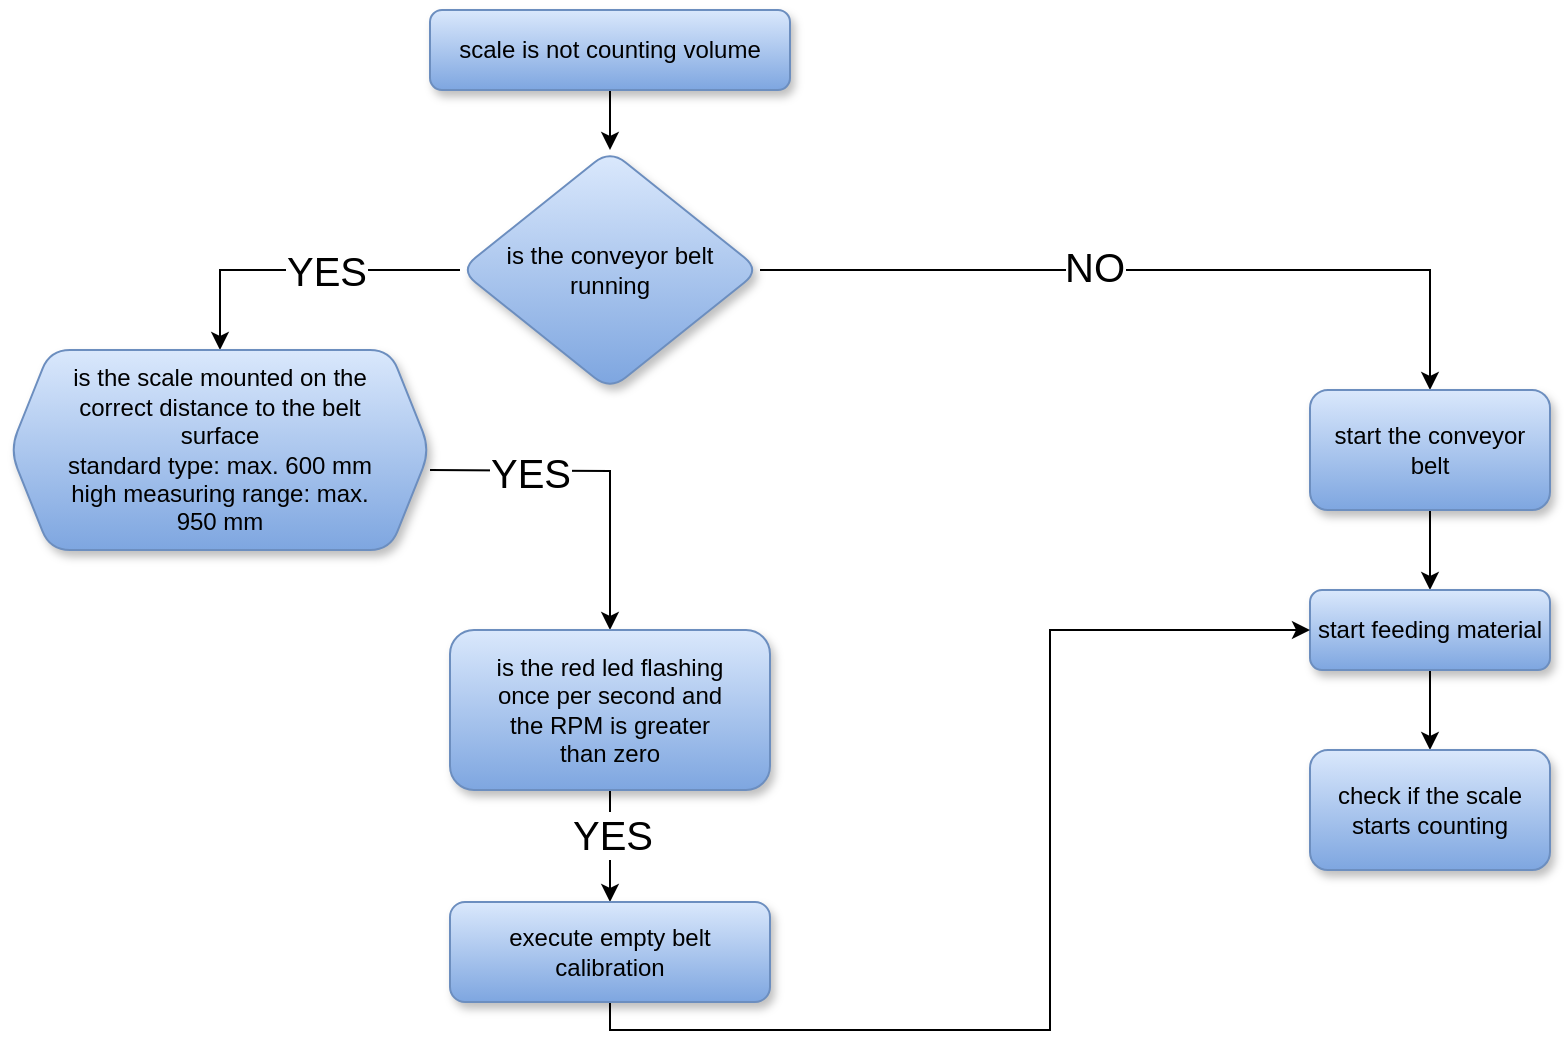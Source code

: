 <mxfile version="24.7.3" type="github">
  <diagram name="Seite-1" id="SzO660v62tbblVOPT_uv">
    <mxGraphModel dx="780" dy="676" grid="1" gridSize="10" guides="1" tooltips="1" connect="1" arrows="1" fold="1" page="1" pageScale="1" pageWidth="1169" pageHeight="827" math="0" shadow="0">
      <root>
        <mxCell id="0" />
        <mxCell id="1" parent="0" />
        <mxCell id="nqDF6ASY-rxrb7wUY3rS-10" style="edgeStyle=orthogonalEdgeStyle;rounded=0;orthogonalLoop=1;jettySize=auto;html=1;exitX=0.5;exitY=1;exitDx=0;exitDy=0;entryX=0.5;entryY=0;entryDx=0;entryDy=0;" parent="1" source="nqDF6ASY-rxrb7wUY3rS-1" target="nqDF6ASY-rxrb7wUY3rS-2" edge="1">
          <mxGeometry relative="1" as="geometry" />
        </mxCell>
        <mxCell id="nqDF6ASY-rxrb7wUY3rS-1" value="scale is not counting volume" style="rounded=1;whiteSpace=wrap;html=1;fillColor=#dae8fc;gradientColor=#7ea6e0;strokeColor=#6c8ebf;shadow=1;" parent="1" vertex="1">
          <mxGeometry x="290" y="90" width="180" height="40" as="geometry" />
        </mxCell>
        <mxCell id="nqDF6ASY-rxrb7wUY3rS-8" style="edgeStyle=orthogonalEdgeStyle;rounded=0;orthogonalLoop=1;jettySize=auto;html=1;exitX=1;exitY=0.5;exitDx=0;exitDy=0;entryX=0.5;entryY=0;entryDx=0;entryDy=0;" parent="1" source="nqDF6ASY-rxrb7wUY3rS-2" target="nqDF6ASY-rxrb7wUY3rS-7" edge="1">
          <mxGeometry relative="1" as="geometry" />
        </mxCell>
        <mxCell id="nqDF6ASY-rxrb7wUY3rS-9" value="NO" style="edgeLabel;html=1;align=center;verticalAlign=middle;resizable=0;points=[];fontSize=20;" parent="nqDF6ASY-rxrb7wUY3rS-8" vertex="1" connectable="0">
          <mxGeometry x="-0.154" y="2" relative="1" as="geometry">
            <mxPoint as="offset" />
          </mxGeometry>
        </mxCell>
        <mxCell id="nqDF6ASY-rxrb7wUY3rS-14" style="edgeStyle=orthogonalEdgeStyle;rounded=0;orthogonalLoop=1;jettySize=auto;html=1;exitX=0;exitY=0.5;exitDx=0;exitDy=0;entryX=0.5;entryY=0;entryDx=0;entryDy=0;" parent="1" source="nqDF6ASY-rxrb7wUY3rS-2" target="nqDF6ASY-rxrb7wUY3rS-16" edge="1">
          <mxGeometry relative="1" as="geometry">
            <mxPoint x="175" y="240" as="targetPoint" />
          </mxGeometry>
        </mxCell>
        <mxCell id="nqDF6ASY-rxrb7wUY3rS-15" value="YES" style="edgeLabel;html=1;align=center;verticalAlign=middle;resizable=0;points=[];fontSize=20;" parent="nqDF6ASY-rxrb7wUY3rS-14" vertex="1" connectable="0">
          <mxGeometry x="-0.161" relative="1" as="geometry">
            <mxPoint as="offset" />
          </mxGeometry>
        </mxCell>
        <mxCell id="nqDF6ASY-rxrb7wUY3rS-2" value="&lt;div style=&quot;&quot;&gt;&lt;span style=&quot;background-color: initial;&quot;&gt;is the conveyo&lt;/span&gt;&lt;span style=&quot;background-color: initial;&quot;&gt;r belt running&lt;/span&gt;&lt;/div&gt;" style="rhombus;whiteSpace=wrap;html=1;fillColor=#dae8fc;gradientColor=#7ea6e0;strokeColor=#6c8ebf;rounded=1;shadow=1;spacingRight=10;spacingLeft=10;spacing=0;" parent="1" vertex="1">
          <mxGeometry x="305" y="160" width="150" height="120" as="geometry" />
        </mxCell>
        <mxCell id="nqDF6ASY-rxrb7wUY3rS-12" style="edgeStyle=orthogonalEdgeStyle;rounded=0;orthogonalLoop=1;jettySize=auto;html=1;exitX=0.5;exitY=1;exitDx=0;exitDy=0;entryX=0.5;entryY=0;entryDx=0;entryDy=0;" parent="1" source="nqDF6ASY-rxrb7wUY3rS-7" target="nqDF6ASY-rxrb7wUY3rS-11" edge="1">
          <mxGeometry relative="1" as="geometry" />
        </mxCell>
        <mxCell id="nqDF6ASY-rxrb7wUY3rS-7" value="start the conveyor belt" style="rounded=1;whiteSpace=wrap;html=1;fillColor=#dae8fc;gradientColor=#7ea6e0;strokeColor=#6c8ebf;shadow=1;" parent="1" vertex="1">
          <mxGeometry x="730" y="280" width="120" height="60" as="geometry" />
        </mxCell>
        <mxCell id="05dexWdBGAUjfJd2ZQ2P-5" value="" style="edgeStyle=orthogonalEdgeStyle;rounded=0;orthogonalLoop=1;jettySize=auto;html=1;" edge="1" parent="1" source="nqDF6ASY-rxrb7wUY3rS-11" target="05dexWdBGAUjfJd2ZQ2P-4">
          <mxGeometry relative="1" as="geometry" />
        </mxCell>
        <mxCell id="nqDF6ASY-rxrb7wUY3rS-11" value="start feeding material" style="rounded=1;whiteSpace=wrap;html=1;fillColor=#dae8fc;gradientColor=#7ea6e0;strokeColor=#6c8ebf;shadow=1;" parent="1" vertex="1">
          <mxGeometry x="730" y="380" width="120" height="40" as="geometry" />
        </mxCell>
        <mxCell id="nqDF6ASY-rxrb7wUY3rS-19" style="edgeStyle=orthogonalEdgeStyle;rounded=0;orthogonalLoop=1;jettySize=auto;html=1;exitX=1;exitY=0.5;exitDx=0;exitDy=0;entryX=0.5;entryY=0;entryDx=0;entryDy=0;" parent="1" edge="1" target="nqDF6ASY-rxrb7wUY3rS-18">
          <mxGeometry relative="1" as="geometry">
            <mxPoint x="290.0" y="320" as="sourcePoint" />
            <mxPoint x="380" y="390" as="targetPoint" />
          </mxGeometry>
        </mxCell>
        <mxCell id="nqDF6ASY-rxrb7wUY3rS-20" value="YES" style="edgeLabel;html=1;align=center;verticalAlign=middle;resizable=0;points=[];rounded=1;strokeColor=#6c8ebf;fontFamily=Helvetica;fontSize=20;fontColor=default;fillColor=#dae8fc;gradientColor=#7ea6e0;" parent="nqDF6ASY-rxrb7wUY3rS-19" vertex="1" connectable="0">
          <mxGeometry x="-0.073" y="4" relative="1" as="geometry">
            <mxPoint x="-29" y="4" as="offset" />
          </mxGeometry>
        </mxCell>
        <mxCell id="nqDF6ASY-rxrb7wUY3rS-16" value="is the scale mounted on the correct distance to the belt surface&lt;br&gt;standard type: max. 600 mm&lt;br&gt;high measuring range: max. 950 mm" style="shape=hexagon;perimeter=hexagonPerimeter2;fixedSize=1;fillColor=#dae8fc;gradientColor=#7ea6e0;strokeColor=#6c8ebf;perimeterSpacing=0;spacing=0;whiteSpace=wrap;html=1;spacingTop=0;spacingRight=20;spacingLeft=20;rounded=1;shadow=1;" parent="1" vertex="1">
          <mxGeometry x="80" y="260" width="210" height="100" as="geometry" />
        </mxCell>
        <mxCell id="05dexWdBGAUjfJd2ZQ2P-2" value="" style="edgeStyle=orthogonalEdgeStyle;rounded=0;orthogonalLoop=1;jettySize=auto;html=1;" edge="1" parent="1" source="nqDF6ASY-rxrb7wUY3rS-18" target="05dexWdBGAUjfJd2ZQ2P-1">
          <mxGeometry relative="1" as="geometry" />
        </mxCell>
        <mxCell id="05dexWdBGAUjfJd2ZQ2P-3" value="YES" style="edgeLabel;html=1;align=center;verticalAlign=middle;resizable=0;points=[];rounded=1;strokeColor=#6c8ebf;fontFamily=Helvetica;fontSize=20;fontColor=default;labelBackgroundColor=default;fillColor=#dae8fc;gradientColor=#7ea6e0;" vertex="1" connectable="0" parent="05dexWdBGAUjfJd2ZQ2P-2">
          <mxGeometry x="-0.212" y="1" relative="1" as="geometry">
            <mxPoint as="offset" />
          </mxGeometry>
        </mxCell>
        <mxCell id="nqDF6ASY-rxrb7wUY3rS-18" value="is the red led flashing once per second and the RPM is greater than zero" style="rounded=1;whiteSpace=wrap;html=1;fillColor=#dae8fc;gradientColor=#7ea6e0;strokeColor=#6c8ebf;align=center;verticalAlign=middle;spacingLeft=20;spacingRight=20;spacingTop=0;spacing=0;fontFamily=Helvetica;fontSize=12;fontColor=default;perimeter=rectanglePerimeter;shadow=1;" parent="1" vertex="1">
          <mxGeometry x="300" y="400" width="160" height="80" as="geometry" />
        </mxCell>
        <mxCell id="05dexWdBGAUjfJd2ZQ2P-6" style="edgeStyle=orthogonalEdgeStyle;rounded=0;orthogonalLoop=1;jettySize=auto;html=1;exitX=0.5;exitY=1;exitDx=0;exitDy=0;entryX=0;entryY=0.5;entryDx=0;entryDy=0;" edge="1" parent="1" source="05dexWdBGAUjfJd2ZQ2P-1" target="nqDF6ASY-rxrb7wUY3rS-11">
          <mxGeometry relative="1" as="geometry">
            <Array as="points">
              <mxPoint x="380" y="600" />
              <mxPoint x="600" y="600" />
              <mxPoint x="600" y="400" />
            </Array>
          </mxGeometry>
        </mxCell>
        <mxCell id="05dexWdBGAUjfJd2ZQ2P-1" value="execute empty belt calibration" style="rounded=1;whiteSpace=wrap;html=1;fillColor=#dae8fc;gradientColor=#7ea6e0;strokeColor=#6c8ebf;align=center;verticalAlign=middle;spacingLeft=20;spacingRight=20;spacingTop=0;spacing=0;fontFamily=Helvetica;fontSize=12;fontColor=default;perimeter=rectanglePerimeter;shadow=1;" vertex="1" parent="1">
          <mxGeometry x="300" y="536" width="160" height="50" as="geometry" />
        </mxCell>
        <mxCell id="05dexWdBGAUjfJd2ZQ2P-4" value="check if the scale starts counting" style="rounded=1;whiteSpace=wrap;html=1;fillColor=#dae8fc;gradientColor=#7ea6e0;strokeColor=#6c8ebf;shadow=1;" vertex="1" parent="1">
          <mxGeometry x="730" y="460" width="120" height="60" as="geometry" />
        </mxCell>
      </root>
    </mxGraphModel>
  </diagram>
</mxfile>
